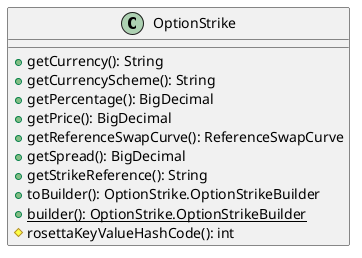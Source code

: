 @startuml

    class OptionStrike [[OptionStrike.html]] {
        +getCurrency(): String
        +getCurrencyScheme(): String
        +getPercentage(): BigDecimal
        +getPrice(): BigDecimal
        +getReferenceSwapCurve(): ReferenceSwapCurve
        +getSpread(): BigDecimal
        +getStrikeReference(): String
        +toBuilder(): OptionStrike.OptionStrikeBuilder
        {static} +builder(): OptionStrike.OptionStrikeBuilder
        #rosettaKeyValueHashCode(): int
    }

@enduml

